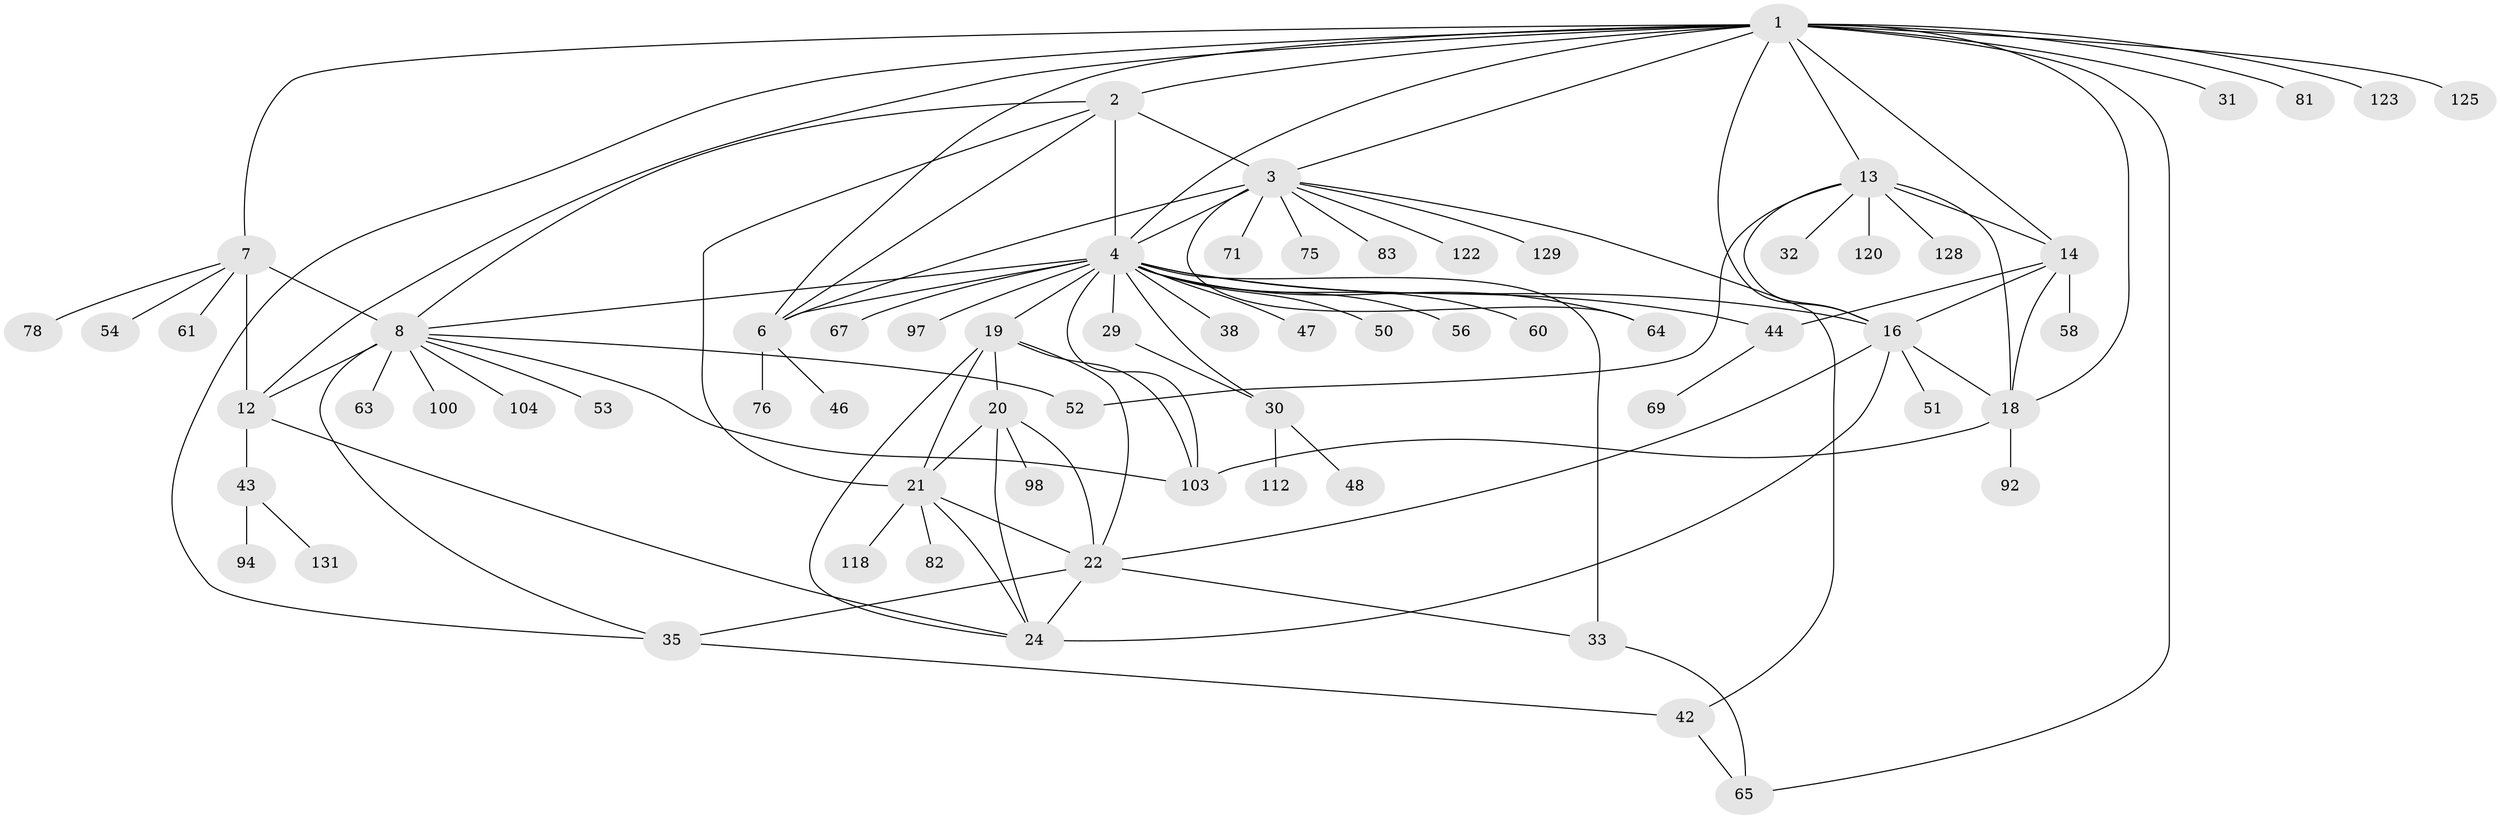 // original degree distribution, {9: 0.05970149253731343, 6: 0.022388059701492536, 12: 0.014925373134328358, 10: 0.029850746268656716, 8: 0.029850746268656716, 7: 0.03731343283582089, 13: 0.007462686567164179, 11: 0.014925373134328358, 5: 0.007462686567164179, 2: 0.13432835820895522, 1: 0.5671641791044776, 3: 0.05223880597014925, 4: 0.022388059701492536}
// Generated by graph-tools (version 1.1) at 2025/15/03/09/25 04:15:51]
// undirected, 67 vertices, 106 edges
graph export_dot {
graph [start="1"]
  node [color=gray90,style=filled];
  1 [super="+17"];
  2 [super="+132+5"];
  3;
  4 [super="+77+25+79"];
  6 [super="+116"];
  7 [super="+74+10"];
  8 [super="+9"];
  12 [super="+39+102"];
  13;
  14 [super="+80+72+15+86+37"];
  16;
  18;
  19 [super="+84"];
  20;
  21;
  22 [super="+90+107+134+99+23+87"];
  24;
  29 [super="+95+57"];
  30;
  31 [super="+101"];
  32;
  33;
  35;
  38;
  42;
  43;
  44;
  46;
  47 [super="+49"];
  48 [super="+93"];
  50;
  51 [super="+55"];
  52;
  53;
  54;
  56;
  58;
  60;
  61 [super="+62"];
  63 [super="+73+68"];
  64;
  65 [super="+114"];
  67;
  69;
  71;
  75;
  76;
  78;
  81;
  82 [super="+133"];
  83;
  92;
  94;
  97;
  98;
  100;
  103 [super="+119+108"];
  104;
  112;
  118;
  120;
  122;
  123;
  125;
  128;
  129;
  131;
  1 -- 2 [weight=2];
  1 -- 3;
  1 -- 4;
  1 -- 6;
  1 -- 31;
  1 -- 81;
  1 -- 125;
  1 -- 65;
  1 -- 35;
  1 -- 7;
  1 -- 12;
  1 -- 13;
  1 -- 14 [weight=2];
  1 -- 16;
  1 -- 18;
  1 -- 123;
  2 -- 3 [weight=2];
  2 -- 4 [weight=2];
  2 -- 6 [weight=2];
  2 -- 21;
  2 -- 8;
  3 -- 4;
  3 -- 6;
  3 -- 42;
  3 -- 64;
  3 -- 71;
  3 -- 75;
  3 -- 83;
  3 -- 122;
  3 -- 129;
  4 -- 6;
  4 -- 56;
  4 -- 64;
  4 -- 67;
  4 -- 8;
  4 -- 16;
  4 -- 19;
  4 -- 29 [weight=4];
  4 -- 30 [weight=4];
  4 -- 33;
  4 -- 97;
  4 -- 38;
  4 -- 103;
  4 -- 44;
  4 -- 47;
  4 -- 50;
  4 -- 60;
  6 -- 46;
  6 -- 76;
  7 -- 8 [weight=6];
  7 -- 12 [weight=3];
  7 -- 78;
  7 -- 54;
  7 -- 61;
  8 -- 12 [weight=2];
  8 -- 35;
  8 -- 52;
  8 -- 53;
  8 -- 63;
  8 -- 100;
  8 -- 103;
  8 -- 104;
  12 -- 24;
  12 -- 43;
  13 -- 14 [weight=2];
  13 -- 16;
  13 -- 18;
  13 -- 32;
  13 -- 52;
  13 -- 120;
  13 -- 128;
  14 -- 16 [weight=2];
  14 -- 18 [weight=2];
  14 -- 58;
  14 -- 44;
  16 -- 18;
  16 -- 24;
  16 -- 51;
  16 -- 22;
  18 -- 92;
  18 -- 103;
  19 -- 20;
  19 -- 21;
  19 -- 22 [weight=2];
  19 -- 24;
  19 -- 103;
  20 -- 21;
  20 -- 22 [weight=2];
  20 -- 24;
  20 -- 98;
  21 -- 22 [weight=2];
  21 -- 24;
  21 -- 82;
  21 -- 118;
  22 -- 24 [weight=2];
  22 -- 35;
  22 -- 33;
  29 -- 30;
  30 -- 48;
  30 -- 112;
  33 -- 65;
  35 -- 42;
  42 -- 65;
  43 -- 94;
  43 -- 131;
  44 -- 69;
}
